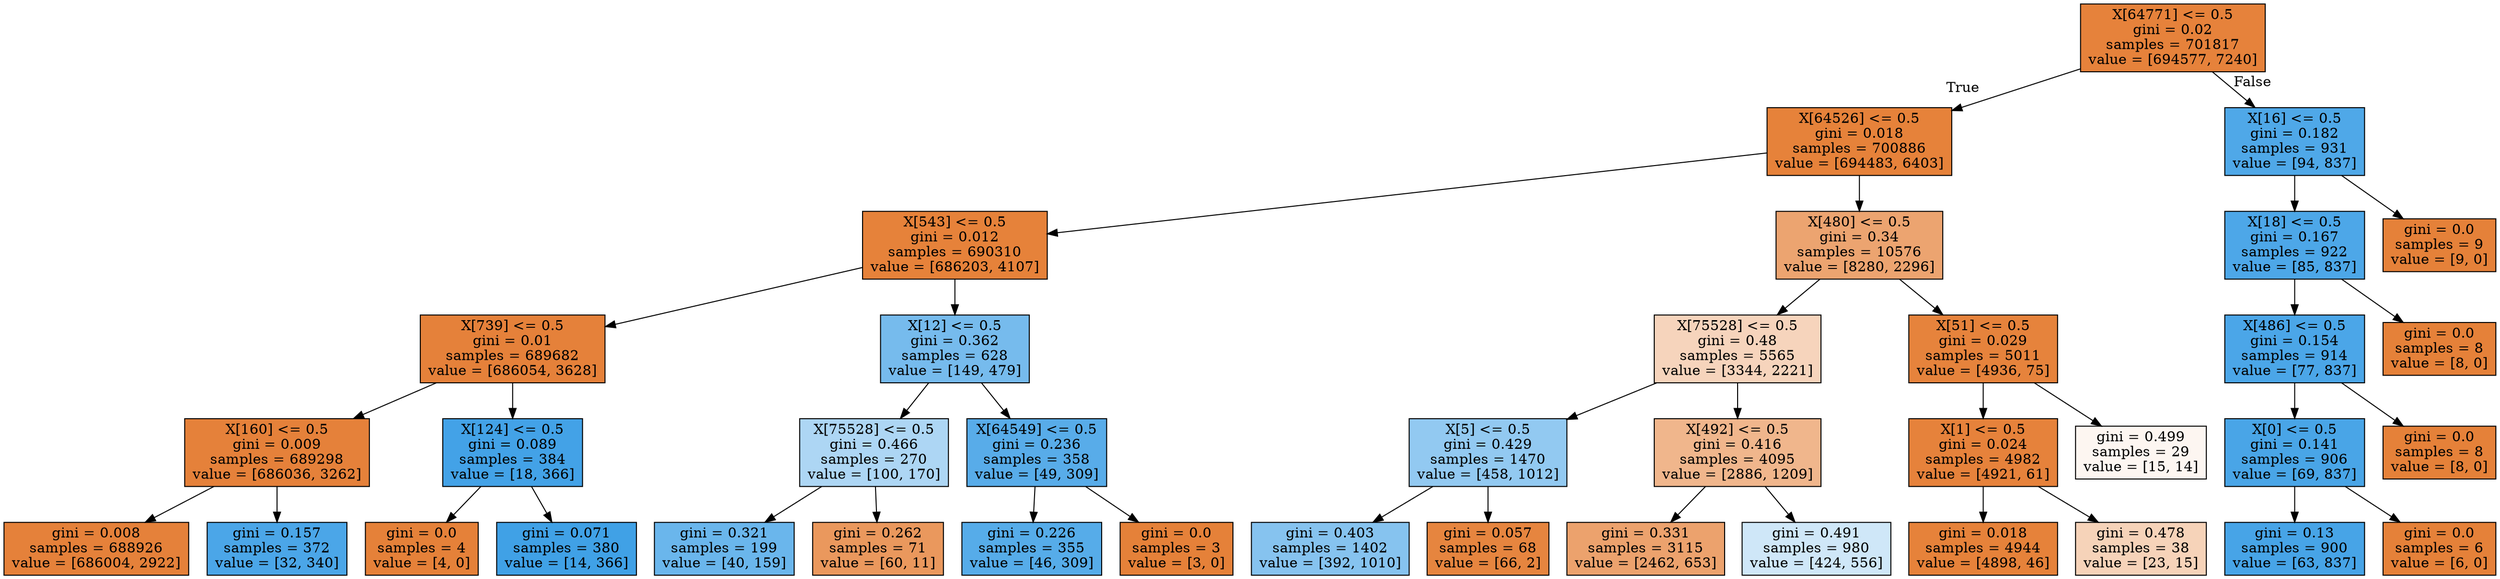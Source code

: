 digraph Tree {
node [shape=box, style="filled", color="black"] ;
0 [label="X[64771] <= 0.5\ngini = 0.02\nsamples = 701817\nvalue = [694577, 7240]", fillcolor="#e58139fc"] ;
1 [label="X[64526] <= 0.5\ngini = 0.018\nsamples = 700886\nvalue = [694483, 6403]", fillcolor="#e58139fd"] ;
0 -> 1 [labeldistance=2.5, labelangle=45, headlabel="True"] ;
2 [label="X[543] <= 0.5\ngini = 0.012\nsamples = 690310\nvalue = [686203, 4107]", fillcolor="#e58139fd"] ;
1 -> 2 ;
3 [label="X[739] <= 0.5\ngini = 0.01\nsamples = 689682\nvalue = [686054, 3628]", fillcolor="#e58139fe"] ;
2 -> 3 ;
4 [label="X[160] <= 0.5\ngini = 0.009\nsamples = 689298\nvalue = [686036, 3262]", fillcolor="#e58139fe"] ;
3 -> 4 ;
5 [label="gini = 0.008\nsamples = 688926\nvalue = [686004, 2922]", fillcolor="#e58139fe"] ;
4 -> 5 ;
6 [label="gini = 0.157\nsamples = 372\nvalue = [32, 340]", fillcolor="#399de5e7"] ;
4 -> 6 ;
7 [label="X[124] <= 0.5\ngini = 0.089\nsamples = 384\nvalue = [18, 366]", fillcolor="#399de5f2"] ;
3 -> 7 ;
8 [label="gini = 0.0\nsamples = 4\nvalue = [4, 0]", fillcolor="#e58139ff"] ;
7 -> 8 ;
9 [label="gini = 0.071\nsamples = 380\nvalue = [14, 366]", fillcolor="#399de5f5"] ;
7 -> 9 ;
10 [label="X[12] <= 0.5\ngini = 0.362\nsamples = 628\nvalue = [149, 479]", fillcolor="#399de5b0"] ;
2 -> 10 ;
11 [label="X[75528] <= 0.5\ngini = 0.466\nsamples = 270\nvalue = [100, 170]", fillcolor="#399de569"] ;
10 -> 11 ;
12 [label="gini = 0.321\nsamples = 199\nvalue = [40, 159]", fillcolor="#399de5bf"] ;
11 -> 12 ;
13 [label="gini = 0.262\nsamples = 71\nvalue = [60, 11]", fillcolor="#e58139d0"] ;
11 -> 13 ;
14 [label="X[64549] <= 0.5\ngini = 0.236\nsamples = 358\nvalue = [49, 309]", fillcolor="#399de5d7"] ;
10 -> 14 ;
15 [label="gini = 0.226\nsamples = 355\nvalue = [46, 309]", fillcolor="#399de5d9"] ;
14 -> 15 ;
16 [label="gini = 0.0\nsamples = 3\nvalue = [3, 0]", fillcolor="#e58139ff"] ;
14 -> 16 ;
17 [label="X[480] <= 0.5\ngini = 0.34\nsamples = 10576\nvalue = [8280, 2296]", fillcolor="#e58139b8"] ;
1 -> 17 ;
18 [label="X[75528] <= 0.5\ngini = 0.48\nsamples = 5565\nvalue = [3344, 2221]", fillcolor="#e5813956"] ;
17 -> 18 ;
19 [label="X[5] <= 0.5\ngini = 0.429\nsamples = 1470\nvalue = [458, 1012]", fillcolor="#399de58c"] ;
18 -> 19 ;
20 [label="gini = 0.403\nsamples = 1402\nvalue = [392, 1010]", fillcolor="#399de59c"] ;
19 -> 20 ;
21 [label="gini = 0.057\nsamples = 68\nvalue = [66, 2]", fillcolor="#e58139f7"] ;
19 -> 21 ;
22 [label="X[492] <= 0.5\ngini = 0.416\nsamples = 4095\nvalue = [2886, 1209]", fillcolor="#e5813994"] ;
18 -> 22 ;
23 [label="gini = 0.331\nsamples = 3115\nvalue = [2462, 653]", fillcolor="#e58139bb"] ;
22 -> 23 ;
24 [label="gini = 0.491\nsamples = 980\nvalue = [424, 556]", fillcolor="#399de53d"] ;
22 -> 24 ;
25 [label="X[51] <= 0.5\ngini = 0.029\nsamples = 5011\nvalue = [4936, 75]", fillcolor="#e58139fb"] ;
17 -> 25 ;
26 [label="X[1] <= 0.5\ngini = 0.024\nsamples = 4982\nvalue = [4921, 61]", fillcolor="#e58139fc"] ;
25 -> 26 ;
27 [label="gini = 0.018\nsamples = 4944\nvalue = [4898, 46]", fillcolor="#e58139fd"] ;
26 -> 27 ;
28 [label="gini = 0.478\nsamples = 38\nvalue = [23, 15]", fillcolor="#e5813959"] ;
26 -> 28 ;
29 [label="gini = 0.499\nsamples = 29\nvalue = [15, 14]", fillcolor="#e5813911"] ;
25 -> 29 ;
30 [label="X[16] <= 0.5\ngini = 0.182\nsamples = 931\nvalue = [94, 837]", fillcolor="#399de5e2"] ;
0 -> 30 [labeldistance=2.5, labelangle=-45, headlabel="False"] ;
31 [label="X[18] <= 0.5\ngini = 0.167\nsamples = 922\nvalue = [85, 837]", fillcolor="#399de5e5"] ;
30 -> 31 ;
32 [label="X[486] <= 0.5\ngini = 0.154\nsamples = 914\nvalue = [77, 837]", fillcolor="#399de5e8"] ;
31 -> 32 ;
33 [label="X[0] <= 0.5\ngini = 0.141\nsamples = 906\nvalue = [69, 837]", fillcolor="#399de5ea"] ;
32 -> 33 ;
34 [label="gini = 0.13\nsamples = 900\nvalue = [63, 837]", fillcolor="#399de5ec"] ;
33 -> 34 ;
35 [label="gini = 0.0\nsamples = 6\nvalue = [6, 0]", fillcolor="#e58139ff"] ;
33 -> 35 ;
36 [label="gini = 0.0\nsamples = 8\nvalue = [8, 0]", fillcolor="#e58139ff"] ;
32 -> 36 ;
37 [label="gini = 0.0\nsamples = 8\nvalue = [8, 0]", fillcolor="#e58139ff"] ;
31 -> 37 ;
38 [label="gini = 0.0\nsamples = 9\nvalue = [9, 0]", fillcolor="#e58139ff"] ;
30 -> 38 ;
}